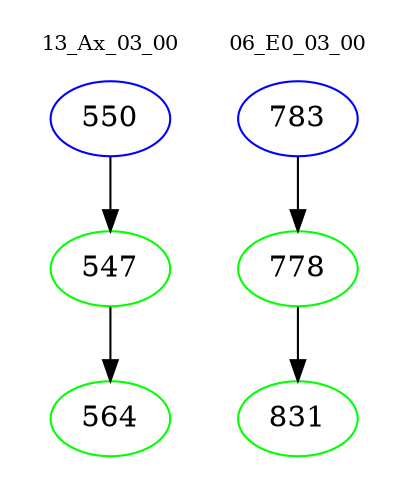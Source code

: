 digraph{
subgraph cluster_0 {
color = white
label = "13_Ax_03_00";
fontsize=10;
T0_550 [label="550", color="blue"]
T0_550 -> T0_547 [color="black"]
T0_547 [label="547", color="green"]
T0_547 -> T0_564 [color="black"]
T0_564 [label="564", color="green"]
}
subgraph cluster_1 {
color = white
label = "06_E0_03_00";
fontsize=10;
T1_783 [label="783", color="blue"]
T1_783 -> T1_778 [color="black"]
T1_778 [label="778", color="green"]
T1_778 -> T1_831 [color="black"]
T1_831 [label="831", color="green"]
}
}
